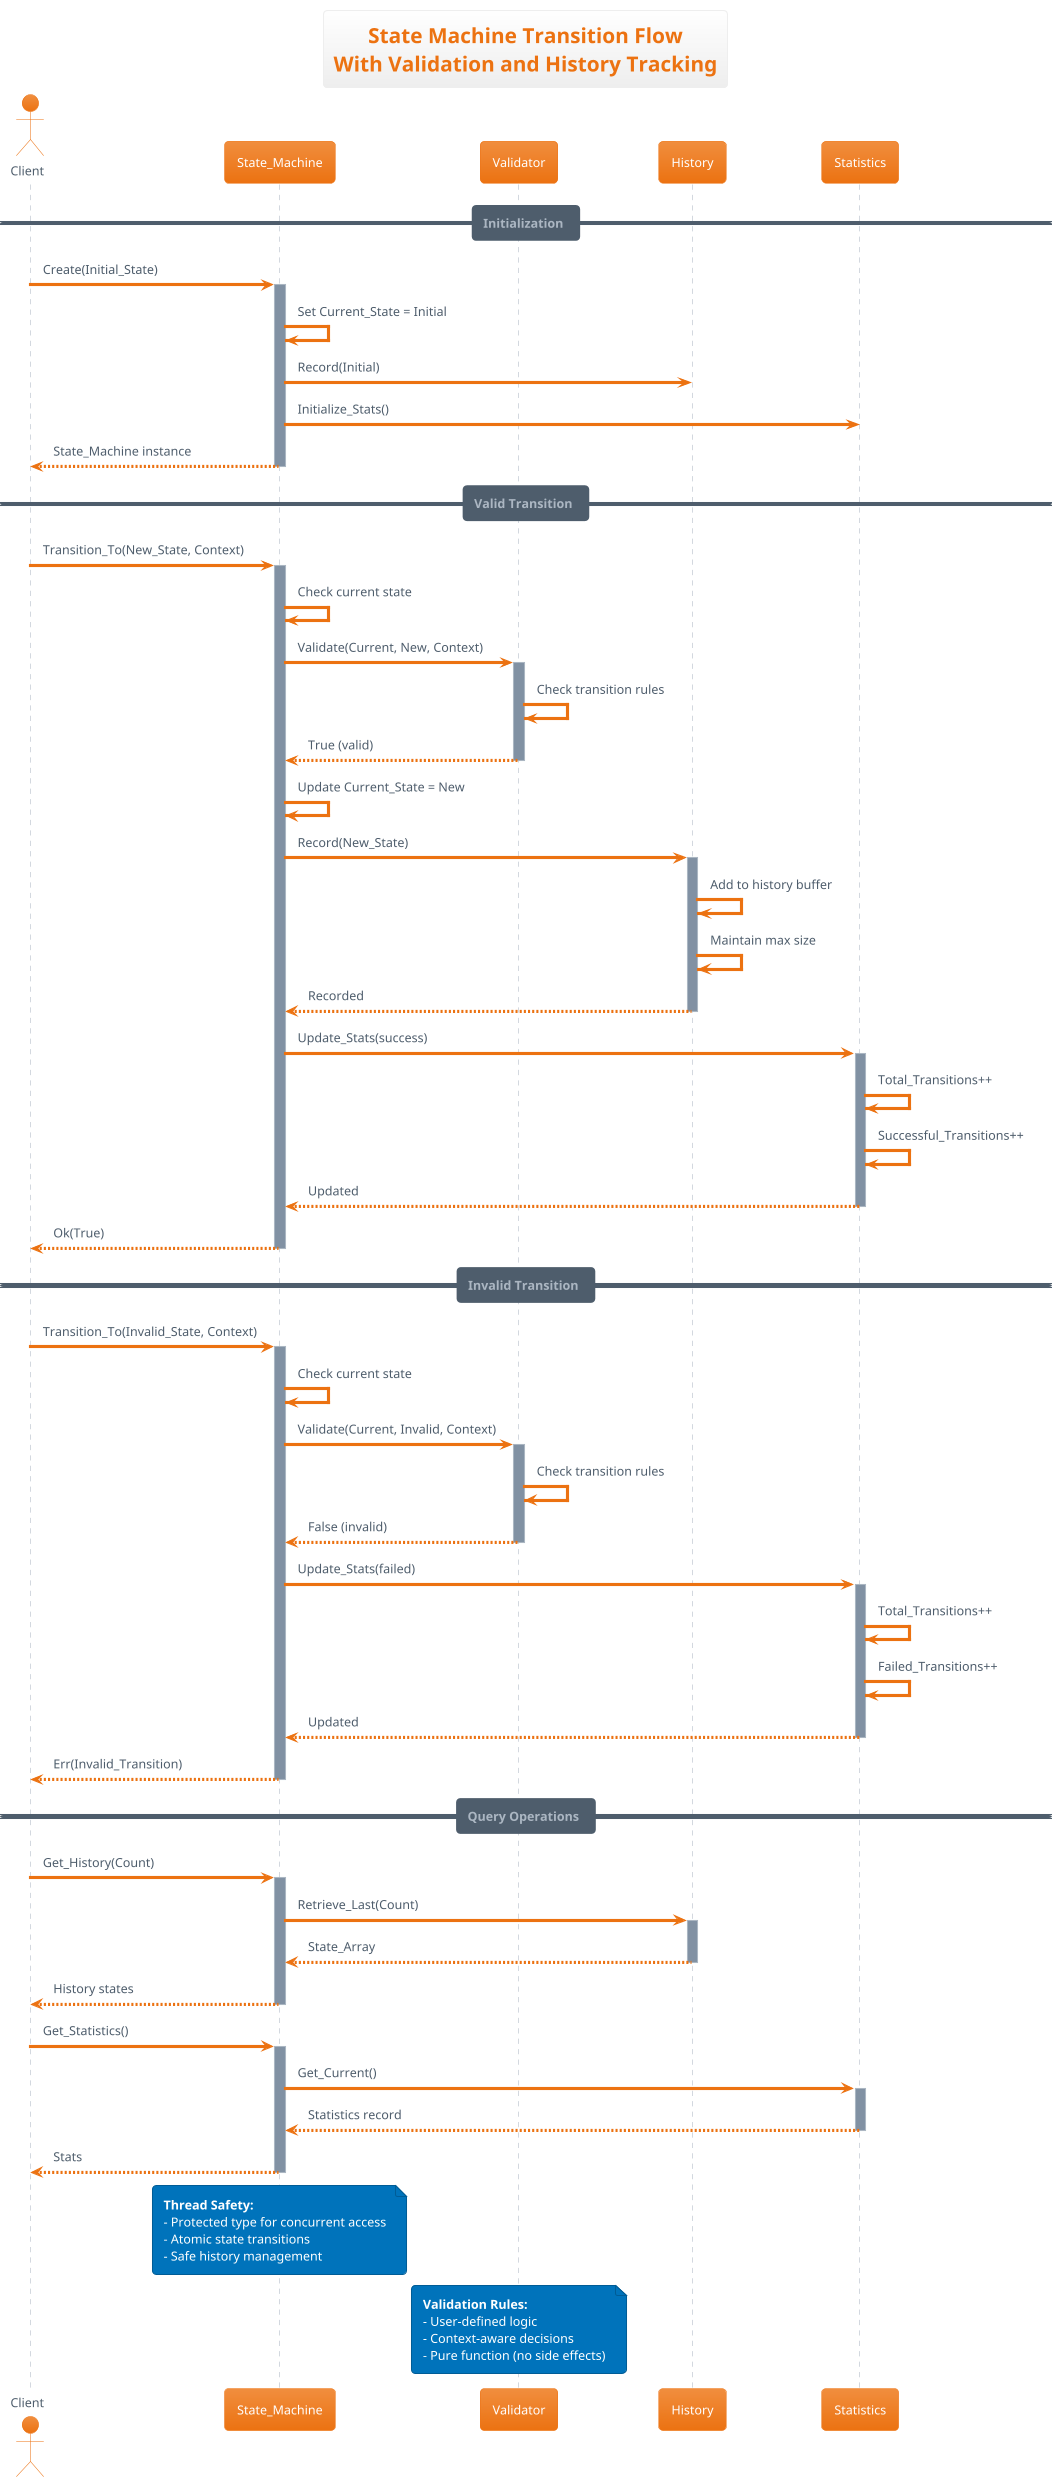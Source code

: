 @startuml State_Machine_Sequence
!theme aws-orange
title State Machine Transition Flow\nWith Validation and History Tracking

actor Client
participant "State_Machine" as SM
participant "Validator" as V
participant "History" as H
participant "Statistics" as S

== Initialization ==
Client -> SM: Create(Initial_State)
activate SM
SM -> SM: Set Current_State = Initial
SM -> H: Record(Initial)
SM -> S: Initialize_Stats()
SM --> Client: State_Machine instance
deactivate SM

== Valid Transition ==
Client -> SM: Transition_To(New_State, Context)
activate SM
SM -> SM: Check current state

SM -> V: Validate(Current, New, Context)
activate V
V -> V: Check transition rules
V --> SM: True (valid)
deactivate V

SM -> SM: Update Current_State = New
SM -> H: Record(New_State)
activate H
H -> H: Add to history buffer
H -> H: Maintain max size
H --> SM: Recorded
deactivate H

SM -> S: Update_Stats(success)
activate S
S -> S: Total_Transitions++
S -> S: Successful_Transitions++
S --> SM: Updated
deactivate S

SM --> Client: Ok(True)
deactivate SM

== Invalid Transition ==
Client -> SM: Transition_To(Invalid_State, Context)
activate SM
SM -> SM: Check current state

SM -> V: Validate(Current, Invalid, Context)
activate V
V -> V: Check transition rules
V --> SM: False (invalid)
deactivate V

SM -> S: Update_Stats(failed)
activate S
S -> S: Total_Transitions++
S -> S: Failed_Transitions++
S --> SM: Updated
deactivate S

SM --> Client: Err(Invalid_Transition)
deactivate SM

== Query Operations ==
Client -> SM: Get_History(Count)
activate SM
SM -> H: Retrieve_Last(Count)
activate H
H --> SM: State_Array
deactivate H
SM --> Client: History states
deactivate SM

Client -> SM: Get_Statistics()
activate SM
SM -> S: Get_Current()
activate S
S --> SM: Statistics record
deactivate S
SM --> Client: Stats
deactivate SM

note over SM
  **Thread Safety:**
  - Protected type for concurrent access
  - Atomic state transitions
  - Safe history management
end note

note over V
  **Validation Rules:**
  - User-defined logic
  - Context-aware decisions
  - Pure function (no side effects)
end note

@enduml